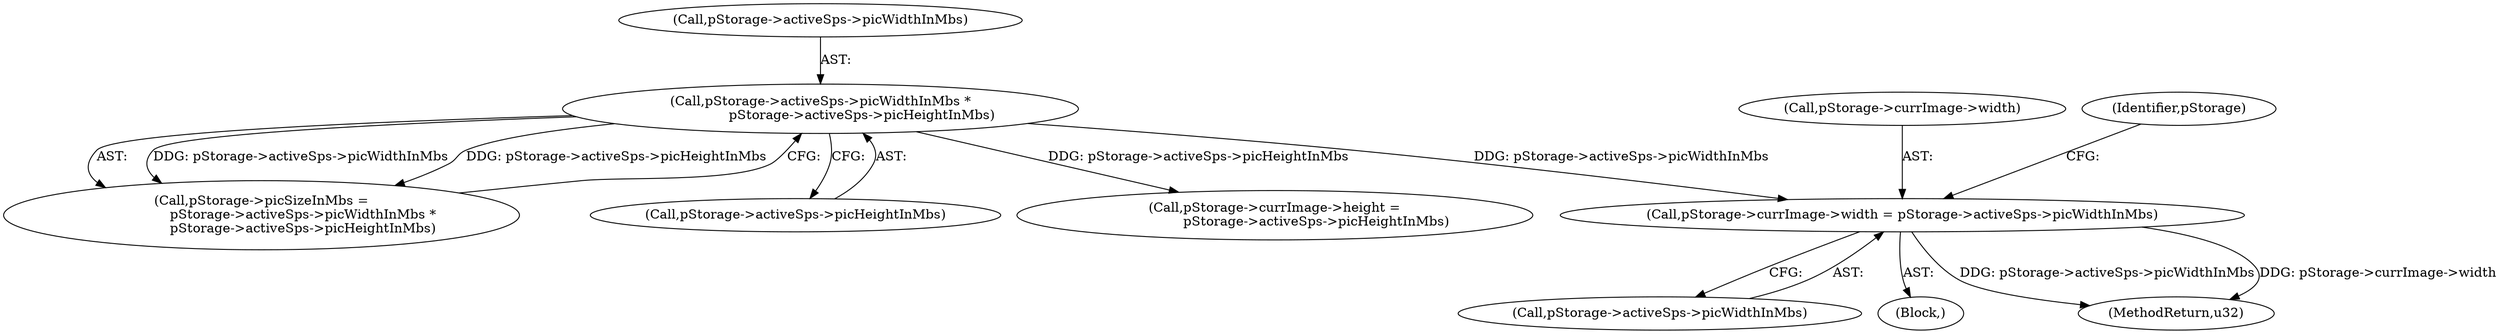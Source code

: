 digraph "0_Android_60547808ca4e9cfac50028c00c58a6ceb2319301@pointer" {
"1000482" [label="(Call,pStorage->currImage->width = pStorage->activeSps->picWidthInMbs)"];
"1000471" [label="(Call,pStorage->activeSps->picWidthInMbs *\n                    pStorage->activeSps->picHeightInMbs)"];
"1000483" [label="(Call,pStorage->currImage->width)"];
"1000472" [label="(Call,pStorage->activeSps->picWidthInMbs)"];
"1000482" [label="(Call,pStorage->currImage->width = pStorage->activeSps->picWidthInMbs)"];
"1000488" [label="(Call,pStorage->activeSps->picWidthInMbs)"];
"1000467" [label="(Call,pStorage->picSizeInMbs =\n                    pStorage->activeSps->picWidthInMbs *\n                    pStorage->activeSps->picHeightInMbs)"];
"1000432" [label="(Block,)"];
"1000477" [label="(Call,pStorage->activeSps->picHeightInMbs)"];
"1000493" [label="(Call,pStorage->currImage->height =\n                    pStorage->activeSps->picHeightInMbs)"];
"1000471" [label="(Call,pStorage->activeSps->picWidthInMbs *\n                    pStorage->activeSps->picHeightInMbs)"];
"1000496" [label="(Identifier,pStorage)"];
"1000533" [label="(MethodReturn,u32)"];
"1000482" -> "1000432"  [label="AST: "];
"1000482" -> "1000488"  [label="CFG: "];
"1000483" -> "1000482"  [label="AST: "];
"1000488" -> "1000482"  [label="AST: "];
"1000496" -> "1000482"  [label="CFG: "];
"1000482" -> "1000533"  [label="DDG: pStorage->activeSps->picWidthInMbs"];
"1000482" -> "1000533"  [label="DDG: pStorage->currImage->width"];
"1000471" -> "1000482"  [label="DDG: pStorage->activeSps->picWidthInMbs"];
"1000471" -> "1000467"  [label="AST: "];
"1000471" -> "1000477"  [label="CFG: "];
"1000472" -> "1000471"  [label="AST: "];
"1000477" -> "1000471"  [label="AST: "];
"1000467" -> "1000471"  [label="CFG: "];
"1000471" -> "1000467"  [label="DDG: pStorage->activeSps->picWidthInMbs"];
"1000471" -> "1000467"  [label="DDG: pStorage->activeSps->picHeightInMbs"];
"1000471" -> "1000493"  [label="DDG: pStorage->activeSps->picHeightInMbs"];
}
